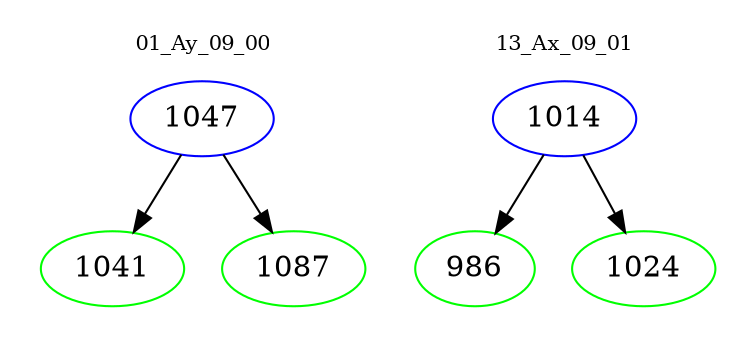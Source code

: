 digraph{
subgraph cluster_0 {
color = white
label = "01_Ay_09_00";
fontsize=10;
T0_1047 [label="1047", color="blue"]
T0_1047 -> T0_1041 [color="black"]
T0_1041 [label="1041", color="green"]
T0_1047 -> T0_1087 [color="black"]
T0_1087 [label="1087", color="green"]
}
subgraph cluster_1 {
color = white
label = "13_Ax_09_01";
fontsize=10;
T1_1014 [label="1014", color="blue"]
T1_1014 -> T1_986 [color="black"]
T1_986 [label="986", color="green"]
T1_1014 -> T1_1024 [color="black"]
T1_1024 [label="1024", color="green"]
}
}
